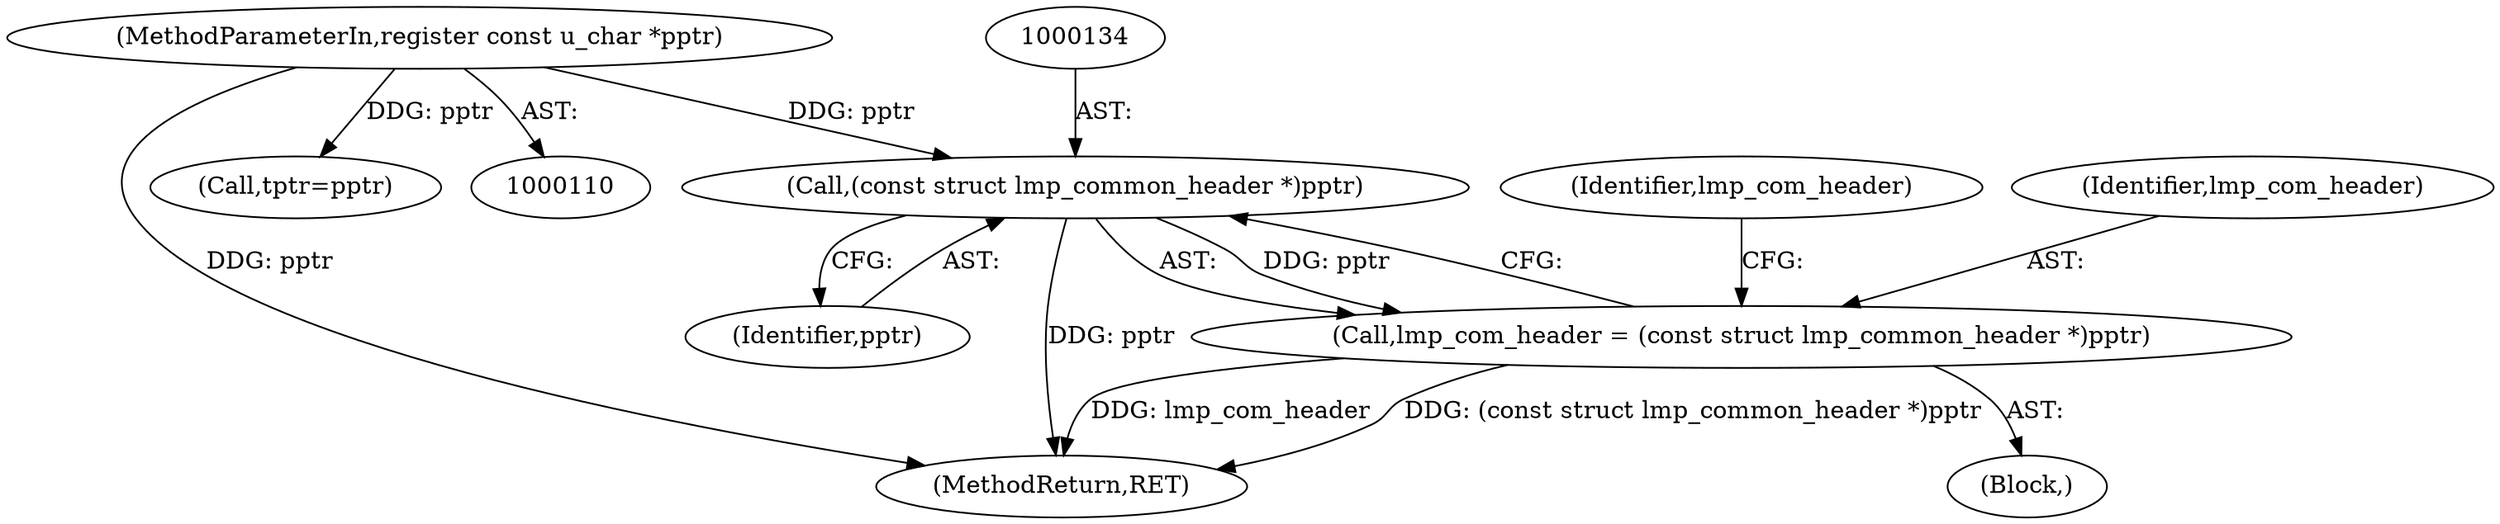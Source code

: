 digraph "0_tcpdump_d97e94223720684c6aa740ff219e0d19426c2220@pointer" {
"1000133" [label="(Call,(const struct lmp_common_header *)pptr)"];
"1000112" [label="(MethodParameterIn,register const u_char *pptr)"];
"1000131" [label="(Call,lmp_com_header = (const struct lmp_common_header *)pptr)"];
"1000135" [label="(Identifier,pptr)"];
"1000138" [label="(Identifier,lmp_com_header)"];
"1001947" [label="(MethodReturn,RET)"];
"1000132" [label="(Identifier,lmp_com_header)"];
"1000131" [label="(Call,lmp_com_header = (const struct lmp_common_header *)pptr)"];
"1000128" [label="(Call,tptr=pptr)"];
"1000133" [label="(Call,(const struct lmp_common_header *)pptr)"];
"1000112" [label="(MethodParameterIn,register const u_char *pptr)"];
"1000114" [label="(Block,)"];
"1000133" -> "1000131"  [label="AST: "];
"1000133" -> "1000135"  [label="CFG: "];
"1000134" -> "1000133"  [label="AST: "];
"1000135" -> "1000133"  [label="AST: "];
"1000131" -> "1000133"  [label="CFG: "];
"1000133" -> "1001947"  [label="DDG: pptr"];
"1000133" -> "1000131"  [label="DDG: pptr"];
"1000112" -> "1000133"  [label="DDG: pptr"];
"1000112" -> "1000110"  [label="AST: "];
"1000112" -> "1001947"  [label="DDG: pptr"];
"1000112" -> "1000128"  [label="DDG: pptr"];
"1000131" -> "1000114"  [label="AST: "];
"1000132" -> "1000131"  [label="AST: "];
"1000138" -> "1000131"  [label="CFG: "];
"1000131" -> "1001947"  [label="DDG: lmp_com_header"];
"1000131" -> "1001947"  [label="DDG: (const struct lmp_common_header *)pptr"];
}
